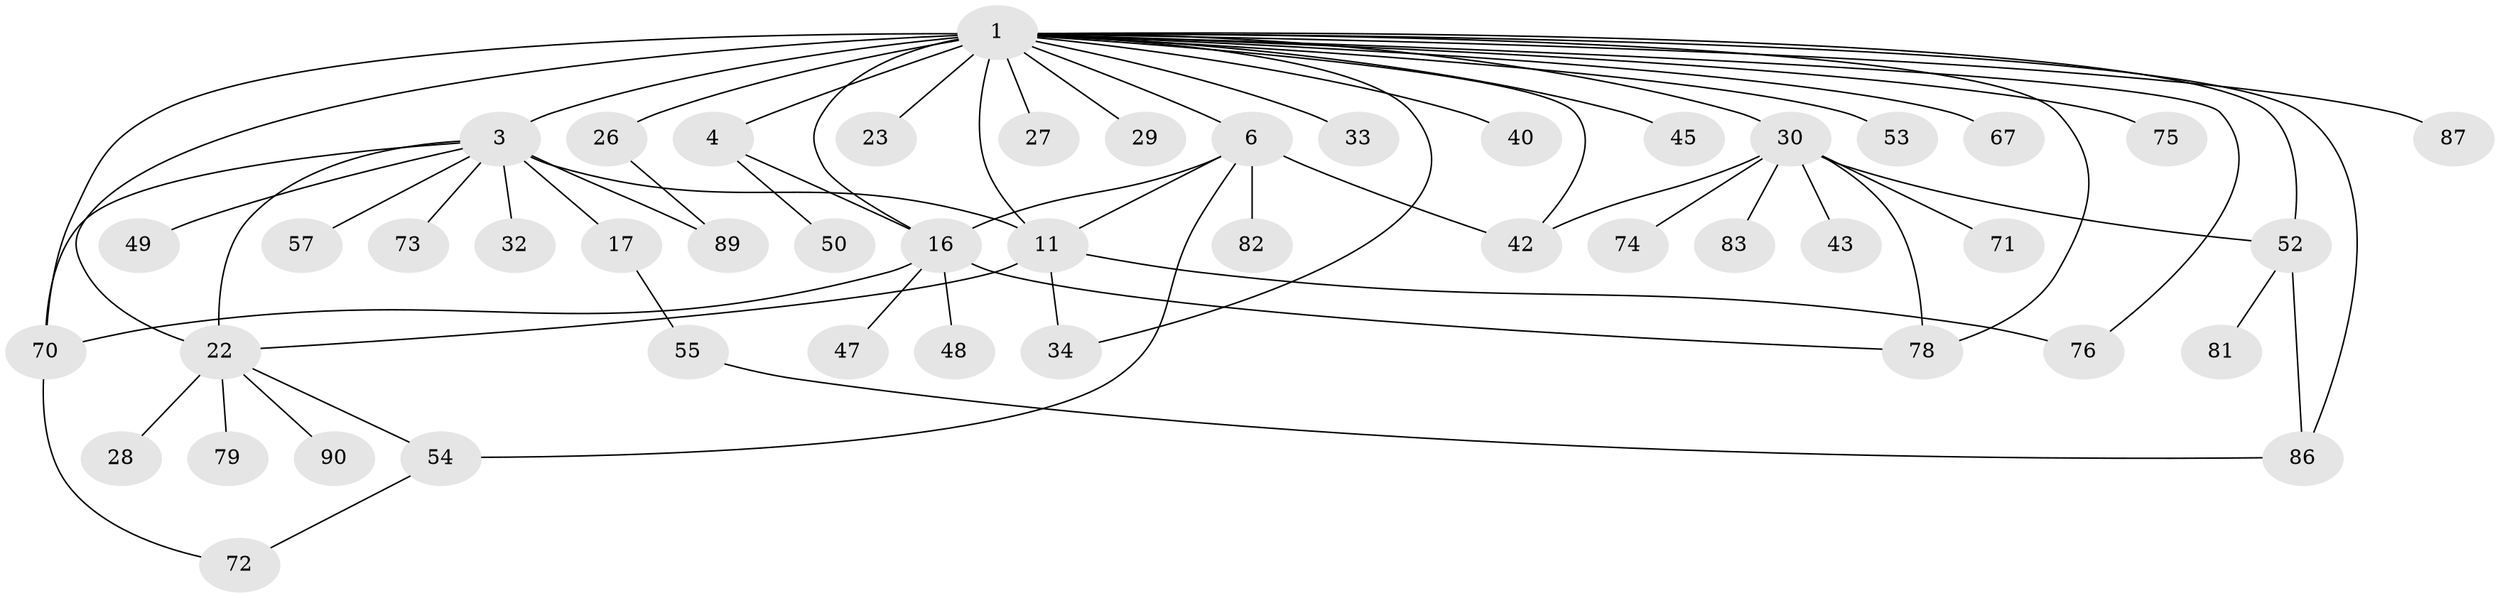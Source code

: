 // original degree distribution, {1: 0.4421052631578947, 37: 0.010526315789473684, 7: 0.010526315789473684, 2: 0.21052631578947367, 6: 0.021052631578947368, 3: 0.14736842105263157, 8: 0.031578947368421054, 9: 0.010526315789473684, 4: 0.021052631578947368, 14: 0.010526315789473684, 5: 0.07368421052631578, 10: 0.010526315789473684}
// Generated by graph-tools (version 1.1) at 2025/14/03/09/25 04:14:46]
// undirected, 47 vertices, 66 edges
graph export_dot {
graph [start="1"]
  node [color=gray90,style=filled];
  1 [super="+2"];
  3 [super="+13+39+5+64+24"];
  4 [super="+8"];
  6 [super="+68"];
  11 [super="+14"];
  16 [super="+35+31"];
  17 [super="+19"];
  22 [super="+91+59"];
  23;
  26;
  27;
  28;
  29 [super="+58"];
  30 [super="+37+56"];
  32 [super="+38"];
  33 [super="+36"];
  34 [super="+77"];
  40;
  42;
  43;
  45;
  47;
  48;
  49;
  50;
  52 [super="+60"];
  53 [super="+88"];
  54;
  55 [super="+62+69"];
  57;
  67;
  70;
  71;
  72;
  73;
  74;
  75;
  76 [super="+85"];
  78;
  79;
  81;
  82;
  83;
  86;
  87;
  89;
  90;
  1 -- 3 [weight=4];
  1 -- 4 [weight=2];
  1 -- 67;
  1 -- 6 [weight=2];
  1 -- 70;
  1 -- 11 [weight=4];
  1 -- 75;
  1 -- 76;
  1 -- 78;
  1 -- 16 [weight=4];
  1 -- 22 [weight=2];
  1 -- 23 [weight=2];
  1 -- 86;
  1 -- 87;
  1 -- 26;
  1 -- 27;
  1 -- 29;
  1 -- 30 [weight=2];
  1 -- 33;
  1 -- 34;
  1 -- 40;
  1 -- 42;
  1 -- 45;
  1 -- 52;
  1 -- 53 [weight=2];
  3 -- 22 [weight=2];
  3 -- 32;
  3 -- 70;
  3 -- 73;
  3 -- 17 [weight=2];
  3 -- 49;
  3 -- 89;
  3 -- 57;
  3 -- 11;
  4 -- 16;
  4 -- 50;
  6 -- 54;
  6 -- 82;
  6 -- 42;
  6 -- 16;
  6 -- 11;
  11 -- 34;
  11 -- 22;
  11 -- 76;
  16 -- 48;
  16 -- 70;
  16 -- 78;
  16 -- 47;
  17 -- 55;
  22 -- 28;
  22 -- 54;
  22 -- 79;
  22 -- 90;
  26 -- 89;
  30 -- 42;
  30 -- 52;
  30 -- 83;
  30 -- 71;
  30 -- 78;
  30 -- 74;
  30 -- 43;
  52 -- 81;
  52 -- 86;
  54 -- 72;
  55 -- 86;
  70 -- 72;
}
